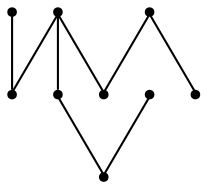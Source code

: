 graph {
  node [shape=point,comment="{\"directed\":false,\"doi\":\"10.1007/978-3-031-22203-0_13\",\"figure\":\"3 (1)\"}"]

  v0 [pos="543.8324866193437,621.299576538499"]
  v1 [pos="301.43969386552703,856.5362741465683"]
  v2 [pos="709.8380631603507,576.4950429689445"]
  v3 [pos="590.506575974858,831.3325506230545"]
  v4 [pos="543.8324866193439,994.6898294972711"]
  v5 [pos="543.8324866193439,831.3325506230545"]
  v6 [pos="429.7934554902955,798.1943615825031"]
  v7 [pos="348.1137832210412,786.5259027645241"]
  v8 [pos="301.43969386552703,716.5156585577564"]

  v0 -- v7 [id="-1",pos="543.8324866193437,621.299576538499 429.79764437731137,634.836828357733 359.7864785498312,681.5104092790959 348.1137832210412,786.5259027645241"]
  v2 -- v3 [id="-5",pos="709.8380631603507,576.4950429689445 590.506575974858,831.3325506230545 590.506575974858,831.3325506230545 590.506575974858,831.3325506230545"]
  v8 -- v1 [id="-7",pos="301.43969386552703,716.5156585577564 301.43969386552703,856.5362741465683 301.43969386552703,856.5362741465683 301.43969386552703,856.5362741465683"]
  v8 -- v7 [id="-8",pos="301.43969386552703,716.5156585577564 348.1137832210412,786.5259027645241 348.1137832210412,786.5259027645241 348.1137832210412,786.5259027645241"]
  v0 -- v3 [id="-10",pos="543.8324866193437,621.299576538499 590.506575974858,831.3325506230545 590.506575974858,831.3325506230545 590.506575974858,831.3325506230545"]
  v0 -- v5 [id="-11",pos="543.8324866193437,621.299576538499 543.8324866193439,831.3325506230545 543.8324866193439,831.3325506230545 543.8324866193439,831.3325506230545"]
  v5 -- v4 [id="-13",pos="543.8324866193439,831.3325506230545 543.8324866193439,994.6898294972711 543.8324866193439,994.6898294972711 543.8324866193439,994.6898294972711"]
  v6 -- v4 [id="-16",pos="429.7934554902955,798.1943615825031 543.8324866193439,994.6898294972711 543.8324866193439,994.6898294972711 543.8324866193439,994.6898294972711"]
}